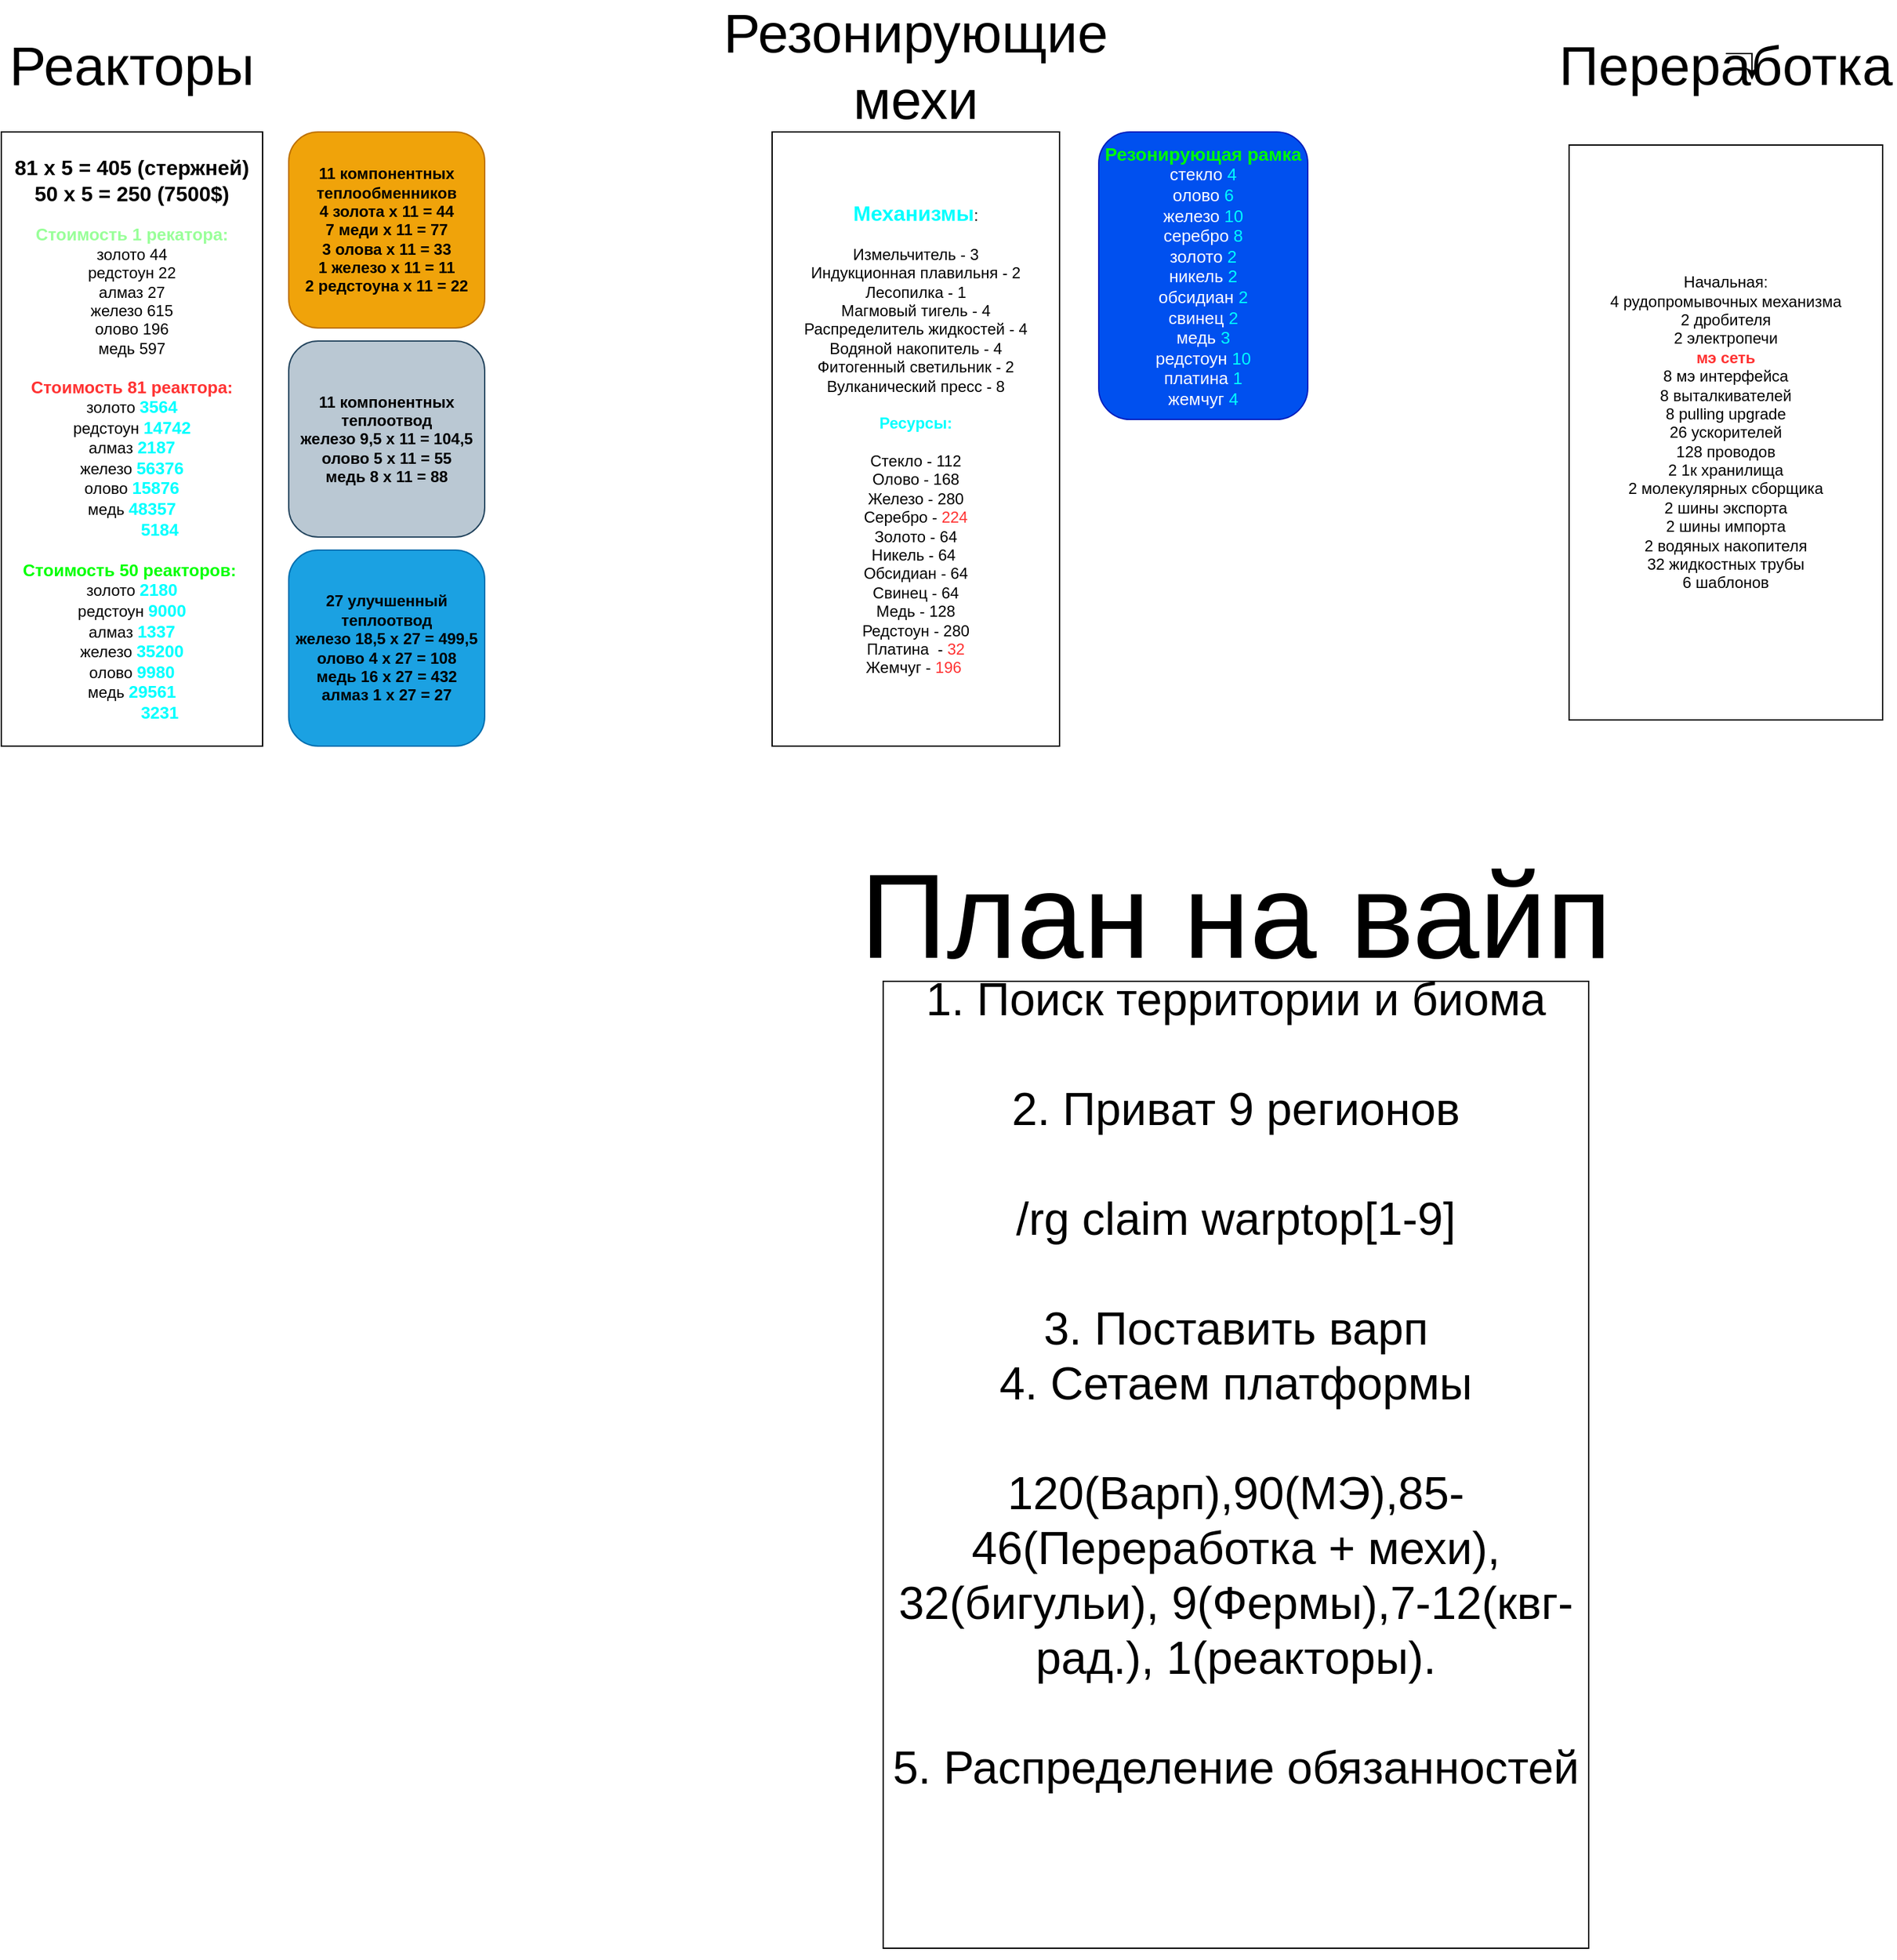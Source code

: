 <mxfile version="14.4.9" type="github">
  <diagram id="G7-u3p78Mmx7hTqBBLLs" name="Страница 1">
    <mxGraphModel dx="1422" dy="705" grid="1" gridSize="10" guides="1" tooltips="1" connect="1" arrows="1" fold="1" page="1" pageScale="1" pageWidth="1200" pageHeight="1920" math="0" shadow="0">
      <root>
        <mxCell id="0" />
        <mxCell id="1" parent="0" />
        <mxCell id="bAsGvpuVmAmtaglg-3Rn-1" value="&lt;font style=&quot;font-size: 42px&quot;&gt;Реакторы&lt;/font&gt;" style="text;html=1;strokeColor=none;fillColor=none;align=center;verticalAlign=middle;whiteSpace=wrap;rounded=0;" vertex="1" parent="1">
          <mxGeometry x="320" y="250" width="40" height="20" as="geometry" />
        </mxCell>
        <mxCell id="bAsGvpuVmAmtaglg-3Rn-2" value="&lt;b&gt;&lt;font style=&quot;font-size: 16px&quot;&gt;81 x 5 = 405 (cтержней)&lt;br&gt;&lt;/font&gt;&lt;/b&gt;&lt;b&gt;&lt;font style=&quot;font-size: 16px&quot;&gt;50 x 5 = 250 (7500$)&lt;/font&gt;&lt;/b&gt;&lt;br&gt;&lt;br&gt;&lt;b&gt;&lt;font color=&quot;#99ff99&quot; style=&quot;font-size: 13px&quot;&gt;Стоимость 1 рекатора:&lt;/font&gt;&lt;/b&gt;&lt;br&gt;золото 44&lt;br&gt;редстоун 22&lt;br&gt;алмаз 27&lt;br&gt;железо 615&lt;br&gt;олово 196&lt;br&gt;медь 597&lt;br&gt;&lt;br&gt;&lt;b&gt;&lt;font color=&quot;#ff3333&quot; style=&quot;font-size: 13px&quot;&gt;Стоимость 81 реактора:&lt;/font&gt;&lt;/b&gt;&lt;br&gt;золото &lt;b&gt;&lt;font style=&quot;font-size: 13px&quot; color=&quot;#00ffff&quot;&gt;3564&lt;/font&gt;&lt;/b&gt;&lt;br&gt;редстоун &lt;font style=&quot;font-size: 13px&quot; color=&quot;#00ffff&quot;&gt;&lt;b&gt;1&lt;font style=&quot;font-size: 13px&quot;&gt;4742&lt;/font&gt;&lt;/b&gt;&lt;/font&gt;&lt;br&gt;алмаз &lt;b&gt;&lt;font style=&quot;font-size: 13px&quot; color=&quot;#00ffff&quot;&gt;2187&lt;/font&gt;&lt;/b&gt;&lt;br&gt;железо &lt;b&gt;&lt;font style=&quot;font-size: 13px&quot; color=&quot;#00ffff&quot;&gt;56376&lt;/font&gt;&lt;/b&gt;&lt;br&gt;олово &lt;b&gt;&lt;font style=&quot;font-size: 13px&quot; color=&quot;#00ffff&quot;&gt;15876&lt;/font&gt;&lt;/b&gt;&lt;br&gt;медь &lt;b style=&quot;color: rgb(0 , 255 , 255) ; font-size: 13px&quot;&gt;48357&lt;/b&gt;&lt;br&gt;&lt;font style=&quot;font-size: 12px&quot; color=&quot;#ffffff&quot;&gt;свинец &lt;/font&gt;&lt;b style=&quot;font-size: 13px&quot;&gt;&lt;font color=&quot;#00ffff&quot;&gt;5184&lt;/font&gt;&lt;br&gt;&lt;br&gt;&lt;font color=&quot;#00ff00&quot;&gt;Cтоимость 50 реакторов:&lt;/font&gt;&lt;font color=&quot;#ffffff&quot;&gt;&amp;nbsp;&lt;br&gt;&lt;/font&gt;&lt;/b&gt;золото&amp;nbsp;&lt;b&gt;&lt;font color=&quot;#00ffff&quot; style=&quot;font-size: 13px&quot;&gt;2180&lt;/font&gt;&lt;/b&gt;&lt;br&gt;редстоун&amp;nbsp;&lt;font color=&quot;#00ffff&quot;&gt;&lt;span style=&quot;font-size: 13px&quot;&gt;&lt;b&gt;9000&lt;/b&gt;&lt;/span&gt;&lt;/font&gt;&lt;br&gt;алмаз&amp;nbsp;&lt;b&gt;&lt;font color=&quot;#00ffff&quot; style=&quot;font-size: 13px&quot;&gt;1337&lt;/font&gt;&lt;/b&gt;&lt;br&gt;железо&amp;nbsp;&lt;b&gt;&lt;font color=&quot;#00ffff&quot; style=&quot;font-size: 13px&quot;&gt;35200&lt;/font&gt;&lt;/b&gt;&lt;br&gt;олово&amp;nbsp;&lt;b&gt;&lt;font color=&quot;#00ffff&quot; style=&quot;font-size: 13px&quot;&gt;9980&lt;/font&gt;&lt;/b&gt;&lt;br&gt;медь&amp;nbsp;&lt;b style=&quot;color: rgb(0 , 255 , 255) ; font-size: 13px&quot;&gt;29561&lt;/b&gt;&lt;br&gt;&lt;font color=&quot;#ffffff&quot;&gt;свинец&amp;nbsp;&lt;/font&gt;&lt;b style=&quot;font-size: 13px&quot;&gt;&lt;font color=&quot;#00ffff&quot;&gt;3231&lt;/font&gt;&lt;/b&gt;&lt;b style=&quot;font-size: 13px&quot;&gt;&lt;br&gt;&lt;/b&gt;" style="rounded=0;whiteSpace=wrap;html=1;" vertex="1" parent="1">
          <mxGeometry x="240" y="310" width="200" height="470" as="geometry" />
        </mxCell>
        <mxCell id="bAsGvpuVmAmtaglg-3Rn-5" value="&lt;font color=&quot;#000000&quot;&gt;&lt;b&gt;11 компонентных теплообменников&lt;br&gt;4 золота x 11 = 44&lt;br&gt;7 меди x 11 = 77&lt;br&gt;3 олова x 11 = 33&lt;br&gt;1 железо x 11 = 11&lt;br&gt;2 редстоуна x 11 = 22&lt;/b&gt;&lt;br&gt;&lt;/font&gt;" style="rounded=1;whiteSpace=wrap;html=1;fillColor=#f0a30a;strokeColor=#BD7000;fontColor=#ffffff;glass=0;sketch=0;shadow=0;" vertex="1" parent="1">
          <mxGeometry x="460" y="310" width="150" height="150" as="geometry" />
        </mxCell>
        <mxCell id="bAsGvpuVmAmtaglg-3Rn-6" value="&lt;font color=&quot;#000000&quot;&gt;&lt;b&gt;11 компонентных теплоотвод&lt;br&gt;железо 9,5 x 11 = 104,5&lt;br&gt;олово 5 x 11 = 55&lt;br&gt;медь 8 x 11 = 88&lt;/b&gt;&lt;br&gt;&lt;/font&gt;" style="rounded=1;whiteSpace=wrap;html=1;fillColor=#bac8d3;strokeColor=#23445d;glass=0;sketch=0;shadow=0;" vertex="1" parent="1">
          <mxGeometry x="460" y="470" width="150" height="150" as="geometry" />
        </mxCell>
        <mxCell id="bAsGvpuVmAmtaglg-3Rn-7" value="&lt;font color=&quot;#000000&quot;&gt;&lt;b&gt;27 улучшенный теплоотвод&lt;br&gt;железо 18,5 x 27 = 499,5&lt;br&gt;олово 4 x 27 = 108&lt;br&gt;медь 16 x 27 = 432&lt;br&gt;алмаз 1 x 27 = 27&lt;/b&gt;&lt;br&gt;&lt;/font&gt;" style="rounded=1;whiteSpace=wrap;html=1;fillColor=#1ba1e2;strokeColor=#006EAF;glass=0;sketch=0;shadow=0;fontColor=#ffffff;" vertex="1" parent="1">
          <mxGeometry x="460" y="630" width="150" height="150" as="geometry" />
        </mxCell>
        <mxCell id="bAsGvpuVmAmtaglg-3Rn-10" value="&lt;font style=&quot;font-size: 42px&quot;&gt;Резонирующие мехи&lt;br&gt;&lt;/font&gt;" style="text;html=1;strokeColor=none;fillColor=none;align=center;verticalAlign=middle;whiteSpace=wrap;rounded=0;" vertex="1" parent="1">
          <mxGeometry x="920" y="250" width="40" height="20" as="geometry" />
        </mxCell>
        <mxCell id="bAsGvpuVmAmtaglg-3Rn-11" value="&lt;b&gt;&lt;font style=&quot;font-size: 16px&quot; color=&quot;#00ffff&quot;&gt;Механизмы&lt;/font&gt;&lt;/b&gt;:&lt;br&gt;&lt;br&gt;Измельчитель - 3&lt;br&gt;Индукционная плавильня - 2&lt;br&gt;Лесопилка - 1&lt;br&gt;Магмовый тигель - 4&lt;br&gt;Распределитель жидкостей - 4&lt;br&gt;Водяной накопитель - 4&lt;br&gt;Фитогенный светильник - 2&lt;br&gt;Вулканический пресс - 8&lt;br&gt;&lt;br&gt;&lt;font style=&quot;font-size: 12px&quot;&gt;&lt;font color=&quot;#00ffff&quot; style=&quot;font-weight: bold&quot;&gt;Ресурсы:&lt;/font&gt;&lt;br&gt;&lt;font color=&quot;#ffffff&quot; style=&quot;font-weight: bold&quot;&gt;28 рамок&lt;br&gt;&lt;/font&gt;Стекло - 112&lt;br&gt;Олово - 168&lt;br&gt;Железо - 280&lt;br&gt;Серебро - &lt;font color=&quot;#ff3333&quot;&gt;224&lt;/font&gt;&lt;br&gt;Золото - 64&lt;br&gt;Никель - 64&amp;nbsp;&lt;br&gt;Обсидиан - 64&lt;br&gt;Свинец - 64&lt;br&gt;Медь - 128&lt;br&gt;Редстоун - 280&lt;br&gt;Платина&amp;nbsp; - &lt;font color=&quot;#ff3333&quot;&gt;32&lt;/font&gt;&lt;br&gt;Жемчуг - &lt;font color=&quot;#ff3333&quot;&gt;196&amp;nbsp;&lt;/font&gt;&lt;br&gt;&lt;/font&gt;" style="rounded=0;whiteSpace=wrap;html=1;shadow=0;glass=0;sketch=0;gradientColor=none;" vertex="1" parent="1">
          <mxGeometry x="830" y="310" width="220" height="470" as="geometry" />
        </mxCell>
        <mxCell id="bAsGvpuVmAmtaglg-3Rn-12" value="&lt;b style=&quot;font-size: 14px&quot;&gt;&lt;font color=&quot;#00ff00&quot;&gt;Резонирующая рамка&lt;br&gt;&lt;/font&gt;&lt;/b&gt;&lt;font style=&quot;font-size: 13px&quot;&gt;стекло &lt;font color=&quot;#00ffff&quot;&gt;4&lt;/font&gt;&lt;br&gt;олово&lt;/font&gt;&lt;font style=&quot;font-size: 13px&quot;&gt;&lt;font color=&quot;#00ffff&quot;&gt; 6&lt;/font&gt;&lt;br&gt;железо &lt;/font&gt;&lt;font style=&quot;font-size: 13px&quot;&gt;&lt;font color=&quot;#00ffff&quot;&gt;10&lt;/font&gt;&lt;br&gt;серебро &lt;/font&gt;&lt;font style=&quot;font-size: 13px&quot;&gt;&lt;font color=&quot;#00ffff&quot;&gt;8&lt;/font&gt;&lt;br&gt;золото &lt;/font&gt;&lt;font style=&quot;font-size: 13px&quot;&gt;&lt;font color=&quot;#00ffff&quot;&gt;2&lt;/font&gt;&lt;br&gt;никель &lt;/font&gt;&lt;font style=&quot;font-size: 13px&quot;&gt;&lt;font color=&quot;#00ffff&quot;&gt;2&lt;/font&gt;&lt;br&gt;обсидиан &lt;/font&gt;&lt;font style=&quot;font-size: 13px&quot;&gt;&lt;font color=&quot;#00ffff&quot;&gt;2&lt;/font&gt;&lt;br&gt;свинец &lt;/font&gt;&lt;font style=&quot;font-size: 13px&quot;&gt;&lt;font color=&quot;#00ffff&quot;&gt;2&lt;/font&gt;&lt;br&gt;медь &lt;/font&gt;&lt;font style=&quot;font-size: 13px&quot;&gt;&lt;font color=&quot;#00ffff&quot;&gt;3&lt;/font&gt;&lt;br&gt;редстоун &lt;/font&gt;&lt;font style=&quot;font-size: 13px&quot;&gt;&lt;font color=&quot;#00ffff&quot;&gt;10&lt;/font&gt;&lt;br&gt;платина &lt;/font&gt;&lt;font style=&quot;font-size: 13px&quot;&gt;&lt;font color=&quot;#00ffff&quot;&gt;1&lt;/font&gt;&lt;br&gt;жемчуг &lt;/font&gt;&lt;font color=&quot;#00ffff&quot; style=&quot;font-size: 13px&quot;&gt;4&lt;/font&gt;" style="rounded=1;whiteSpace=wrap;html=1;fillColor=#0050ef;strokeColor=#001DBC;fontColor=#ffffff;glass=0;sketch=0;shadow=0;" vertex="1" parent="1">
          <mxGeometry x="1080" y="310" width="160" height="220" as="geometry" />
        </mxCell>
        <mxCell id="bAsGvpuVmAmtaglg-3Rn-14" value="&lt;span style=&quot;font-size: 42px&quot;&gt;Переработка&lt;/span&gt;" style="text;html=1;strokeColor=none;fillColor=none;align=center;verticalAlign=middle;whiteSpace=wrap;rounded=0;" vertex="1" parent="1">
          <mxGeometry x="1540" y="250" width="40" height="20" as="geometry" />
        </mxCell>
        <mxCell id="bAsGvpuVmAmtaglg-3Rn-15" style="edgeStyle=orthogonalEdgeStyle;rounded=0;orthogonalLoop=1;jettySize=auto;html=1;exitX=0.5;exitY=0;exitDx=0;exitDy=0;entryX=1;entryY=1;entryDx=0;entryDy=0;" edge="1" parent="1" source="bAsGvpuVmAmtaglg-3Rn-14" target="bAsGvpuVmAmtaglg-3Rn-14">
          <mxGeometry relative="1" as="geometry" />
        </mxCell>
        <mxCell id="bAsGvpuVmAmtaglg-3Rn-16" value="Начальная:&lt;br&gt;4 рудопромывочных механизма&lt;br&gt;2 дробителя&lt;br&gt;2 электропечи&lt;br&gt;&lt;font color=&quot;#ff3333&quot;&gt;&lt;b&gt;мэ сеть&lt;br&gt;&lt;/b&gt;&lt;/font&gt;8 мэ интерфейса&lt;br&gt;8 выталкивателей&lt;br&gt;8 pulling upgrade&lt;br&gt;26 ускорителей&lt;br&gt;128 проводов&lt;br&gt;2 1к хранилища&lt;br&gt;2 молекулярных сборщика&lt;br&gt;2 шины экспорта&lt;br&gt;2 шины импорта&lt;br&gt;2 водяных накопителя&lt;br&gt;32 жидкостных трубы&lt;br&gt;6 шаблонов" style="rounded=0;whiteSpace=wrap;html=1;shadow=0;glass=0;sketch=0;gradientColor=none;" vertex="1" parent="1">
          <mxGeometry x="1440" y="320" width="240" height="440" as="geometry" />
        </mxCell>
        <mxCell id="bAsGvpuVmAmtaglg-3Rn-18" value="&lt;font style=&quot;font-size: 92px&quot;&gt;План на вайп&lt;/font&gt;" style="text;html=1;strokeColor=none;fillColor=none;align=center;verticalAlign=middle;whiteSpace=wrap;rounded=0;" vertex="1" parent="1">
          <mxGeometry x="680" y="900" width="1010" height="20" as="geometry" />
        </mxCell>
        <mxCell id="bAsGvpuVmAmtaglg-3Rn-19" value="&lt;span style=&quot;font-size: 35px&quot;&gt;1. Поиск территории и биома&lt;br&gt;&lt;br&gt;2. Приват 9 регионов&lt;br&gt;&lt;br&gt;/rg claim warptop[1-9]&lt;br&gt;&lt;br&gt;3. Поставить варп&lt;br&gt;4. Сетаем платформы&lt;br&gt;&lt;br&gt;120(Варп),90(МЭ),85-46(Переработка + мехи), 32(бигульи), 9(Фермы),7-12(квг-рад.), 1(реакторы).&lt;br&gt;&lt;br&gt;5. Распределение обязанностей&lt;br&gt;&lt;br&gt;&lt;br&gt;&lt;br&gt;&lt;/span&gt;" style="rounded=0;whiteSpace=wrap;html=1;shadow=0;glass=0;sketch=0;gradientColor=none;" vertex="1" parent="1">
          <mxGeometry x="915" y="960" width="540" height="740" as="geometry" />
        </mxCell>
      </root>
    </mxGraphModel>
  </diagram>
</mxfile>
